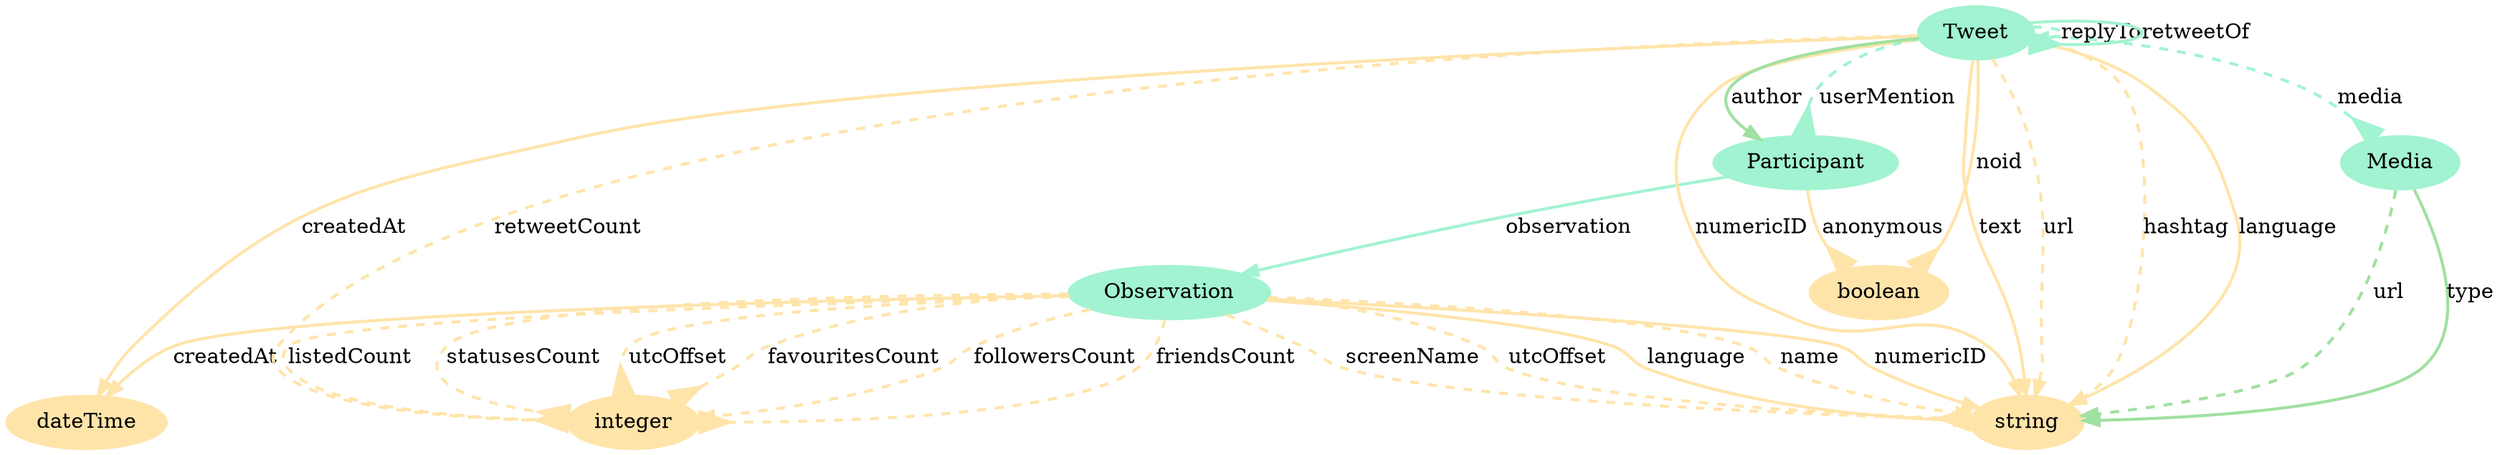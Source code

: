 digraph  {
	node [label="\N"];
	Media	 [color="#A2F3D1",
		style=filled];
	1	 [color="#FFE4AA",
		label=string,
		style=filled];
	Media -> 1 [key="Media-1-1",
	color="#A0E0A0",
	label=type,
	penwidth=2];
Media -> 1 [key="Media-1-2",
color="#A0E0A0",
label=url,
penwidth=2,
style=dashed];
Observation [color="#A2F3D1",
style=filled];
Observation -> 1 [key="Observation-1-7",
color="#FFE4AA",
label=language,
penwidth=2];
Observation -> 1 [key="Observation-1-9",
color="#FFE4AA",
label=name,
penwidth=2,
style=dashed];
Observation -> 1 [key="Observation-1-10",
color="#FFE4AA",
label=numericID,
penwidth=2];
Observation -> 1 [key="Observation-1-11",
arrowhead=inv,
arrowsize=2.0,
color="#FFE4AA",
label=screenName,
penwidth=2,
style=dashed];
Observation -> 1 [key="Observation-1-14",
arrowhead=inv,
arrowsize=2.0,
color="#FFE4AA",
label=utcOffset,
penwidth=2,
style=dashed];
2 [color="#FFE4AA",
label=dateTime,
style=filled];
Observation -> 2 [key="Observation-2-3",
color="#FFE4AA",
label=createdAt,
penwidth=2];
3 [color="#FFE4AA",
label=integer,
style=filled];
Observation -> 3 [key="Observation-3-4",
arrowhead=inv,
arrowsize=2.0,
color="#FFE4AA",
label=favouritesCount,
penwidth=2,
style=dashed];
Observation -> 3 [key="Observation-3-5",
color="#FFE4AA",
label=followersCount,
penwidth=2,
style=dashed];
Observation -> 3 [key="Observation-3-6",
arrowhead=inv,
arrowsize=2.0,
color="#FFE4AA",
label=friendsCount,
penwidth=2,
style=dashed];
Observation -> 3 [key="Observation-3-8",
arrowhead=inv,
arrowsize=2.0,
color="#FFE4AA",
label=listedCount,
penwidth=2,
style=dashed];
Observation -> 3 [key="Observation-3-12",
arrowhead=inv,
arrowsize=2.0,
color="#FFE4AA",
label=statusesCount,
penwidth=2,
style=dashed];
Observation -> 3 [key="Observation-3-13",
arrowhead=inv,
arrowsize=2.0,
color="#FFE4AA",
label=utcOffset,
penwidth=2,
style=dashed];
Participant [color="#A2F3D1",
style=filled];
Participant -> Observation [key="Participant-Observation-16",
color="#A2F3D1",
label=observation,
penwidth=2];
4 [color="#FFE4AA",
label=boolean,
style=filled];
Participant -> 4 [key="Participant-4-15",
arrowhead=inv,
arrowsize=2.0,
color="#FFE4AA",
label=anonymous,
penwidth=2];
Tweet [color="#A2F3D1",
style=filled];
Tweet -> Media [key="Tweet-Media-27",
arrowhead=inv,
arrowsize=2.0,
color="#A2F3D1",
label=media,
penwidth=2,
style=dashed];
Tweet -> 1 [key="Tweet-1-17",
color="#FFE4AA",
label=hashtag,
penwidth=2,
style=dashed];
Tweet -> 1 [key="Tweet-1-19",
color="#FFE4AA",
label=language,
penwidth=2];
Tweet -> 1 [key="Tweet-1-20",
color="#FFE4AA",
label=numericID,
penwidth=2];
Tweet -> 1 [key="Tweet-1-22",
color="#FFE4AA",
label=text,
penwidth=2];
Tweet -> 1 [key="Tweet-1-23",
color="#FFE4AA",
label=url,
penwidth=2,
style=dashed];
Tweet -> 2 [key="Tweet-2-18",
color="#FFE4AA",
label=createdAt,
penwidth=2];
Tweet -> 3 [key="Tweet-3-21",
arrowhead=inv,
arrowsize=2.0,
color="#FFE4AA",
label=retweetCount,
penwidth=2,
style=dashed];
Tweet -> Participant [key="Tweet-Participant-25",
arrowhead=inv,
arrowsize=2.0,
color="#A2F3D1",
label=userMention,
penwidth=2,
style=dashed];
Tweet -> Participant [key="Tweet-Participant-26",
color="#A0E0A0",
label=author,
penwidth=2];
Tweet -> 4 [key="Tweet-4-24",
arrowhead=inv,
arrowsize=2.0,
color="#FFE4AA",
label=noid,
penwidth=2];
Tweet -> Tweet [key="Tweet-Tweet-28",
color="#A2F3D1",
label=replyTo,
penwidth=2,
style=dashed];
Tweet -> Tweet [key="Tweet-Tweet-29",
arrowhead=inv,
arrowsize=2.0,
color="#A2F3D1",
label=retweetOf,
penwidth=2];
}
